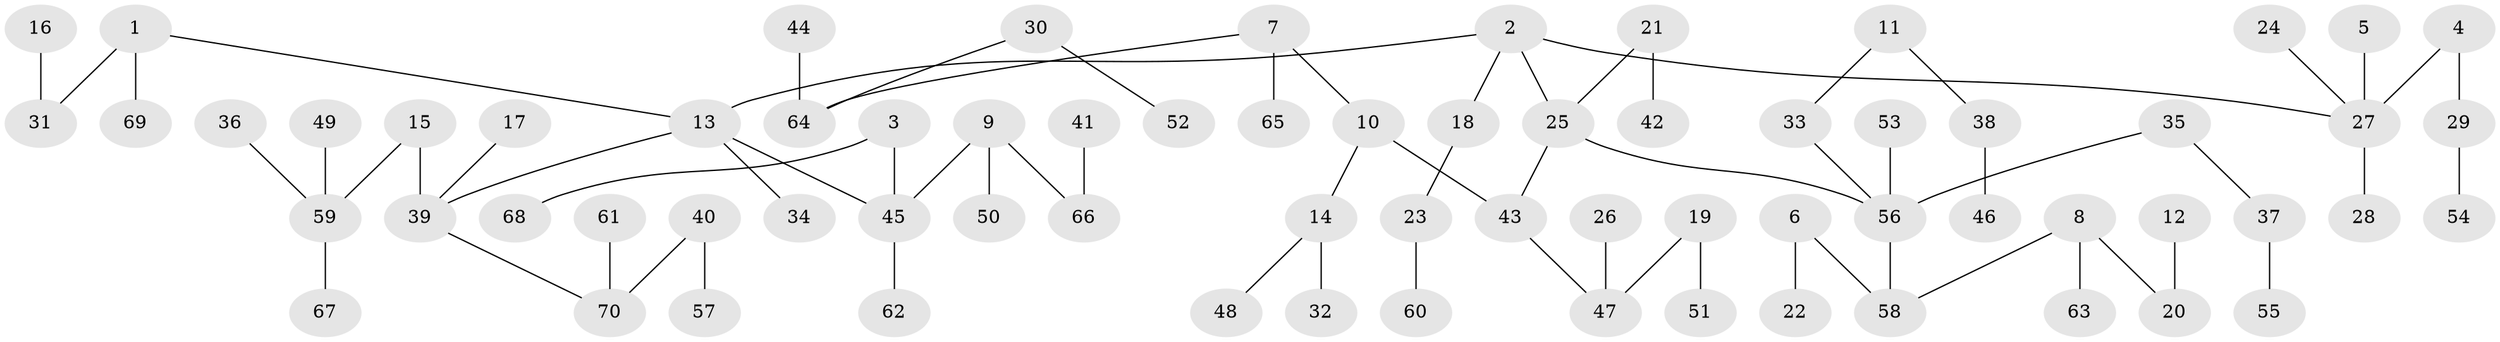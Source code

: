 // original degree distribution, {6: 0.02158273381294964, 5: 0.03597122302158273, 3: 0.14388489208633093, 2: 0.2733812949640288, 7: 0.007194244604316547, 1: 0.4748201438848921, 4: 0.04316546762589928}
// Generated by graph-tools (version 1.1) at 2025/02/03/09/25 03:02:26]
// undirected, 70 vertices, 69 edges
graph export_dot {
graph [start="1"]
  node [color=gray90,style=filled];
  1;
  2;
  3;
  4;
  5;
  6;
  7;
  8;
  9;
  10;
  11;
  12;
  13;
  14;
  15;
  16;
  17;
  18;
  19;
  20;
  21;
  22;
  23;
  24;
  25;
  26;
  27;
  28;
  29;
  30;
  31;
  32;
  33;
  34;
  35;
  36;
  37;
  38;
  39;
  40;
  41;
  42;
  43;
  44;
  45;
  46;
  47;
  48;
  49;
  50;
  51;
  52;
  53;
  54;
  55;
  56;
  57;
  58;
  59;
  60;
  61;
  62;
  63;
  64;
  65;
  66;
  67;
  68;
  69;
  70;
  1 -- 13 [weight=1.0];
  1 -- 31 [weight=1.0];
  1 -- 69 [weight=1.0];
  2 -- 13 [weight=1.0];
  2 -- 18 [weight=1.0];
  2 -- 25 [weight=1.0];
  2 -- 27 [weight=1.0];
  3 -- 45 [weight=1.0];
  3 -- 68 [weight=1.0];
  4 -- 27 [weight=1.0];
  4 -- 29 [weight=1.0];
  5 -- 27 [weight=1.0];
  6 -- 22 [weight=1.0];
  6 -- 58 [weight=1.0];
  7 -- 10 [weight=1.0];
  7 -- 64 [weight=1.0];
  7 -- 65 [weight=1.0];
  8 -- 20 [weight=1.0];
  8 -- 58 [weight=1.0];
  8 -- 63 [weight=1.0];
  9 -- 45 [weight=1.0];
  9 -- 50 [weight=1.0];
  9 -- 66 [weight=1.0];
  10 -- 14 [weight=1.0];
  10 -- 43 [weight=1.0];
  11 -- 33 [weight=1.0];
  11 -- 38 [weight=1.0];
  12 -- 20 [weight=1.0];
  13 -- 34 [weight=1.0];
  13 -- 39 [weight=1.0];
  13 -- 45 [weight=1.0];
  14 -- 32 [weight=1.0];
  14 -- 48 [weight=1.0];
  15 -- 39 [weight=1.0];
  15 -- 59 [weight=1.0];
  16 -- 31 [weight=1.0];
  17 -- 39 [weight=1.0];
  18 -- 23 [weight=1.0];
  19 -- 47 [weight=1.0];
  19 -- 51 [weight=1.0];
  21 -- 25 [weight=1.0];
  21 -- 42 [weight=1.0];
  23 -- 60 [weight=1.0];
  24 -- 27 [weight=1.0];
  25 -- 43 [weight=1.0];
  25 -- 56 [weight=1.0];
  26 -- 47 [weight=1.0];
  27 -- 28 [weight=1.0];
  29 -- 54 [weight=1.0];
  30 -- 52 [weight=1.0];
  30 -- 64 [weight=1.0];
  33 -- 56 [weight=1.0];
  35 -- 37 [weight=1.0];
  35 -- 56 [weight=1.0];
  36 -- 59 [weight=1.0];
  37 -- 55 [weight=1.0];
  38 -- 46 [weight=1.0];
  39 -- 70 [weight=1.0];
  40 -- 57 [weight=1.0];
  40 -- 70 [weight=1.0];
  41 -- 66 [weight=1.0];
  43 -- 47 [weight=1.0];
  44 -- 64 [weight=1.0];
  45 -- 62 [weight=1.0];
  49 -- 59 [weight=1.0];
  53 -- 56 [weight=1.0];
  56 -- 58 [weight=1.0];
  59 -- 67 [weight=1.0];
  61 -- 70 [weight=1.0];
}
